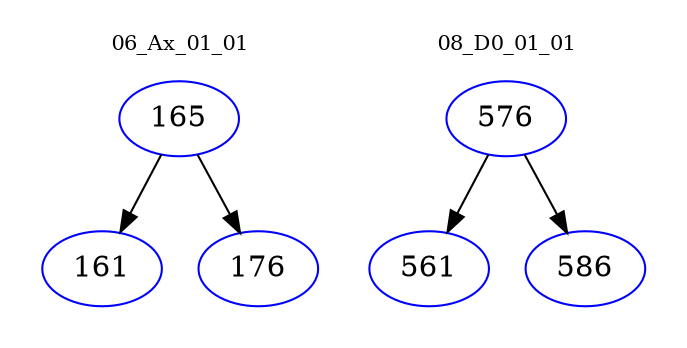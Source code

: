 digraph{
subgraph cluster_0 {
color = white
label = "06_Ax_01_01";
fontsize=10;
T0_165 [label="165", color="blue"]
T0_165 -> T0_161 [color="black"]
T0_161 [label="161", color="blue"]
T0_165 -> T0_176 [color="black"]
T0_176 [label="176", color="blue"]
}
subgraph cluster_1 {
color = white
label = "08_D0_01_01";
fontsize=10;
T1_576 [label="576", color="blue"]
T1_576 -> T1_561 [color="black"]
T1_561 [label="561", color="blue"]
T1_576 -> T1_586 [color="black"]
T1_586 [label="586", color="blue"]
}
}
